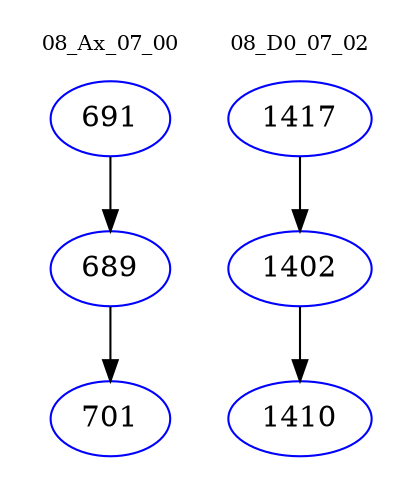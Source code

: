 digraph{
subgraph cluster_0 {
color = white
label = "08_Ax_07_00";
fontsize=10;
T0_691 [label="691", color="blue"]
T0_691 -> T0_689 [color="black"]
T0_689 [label="689", color="blue"]
T0_689 -> T0_701 [color="black"]
T0_701 [label="701", color="blue"]
}
subgraph cluster_1 {
color = white
label = "08_D0_07_02";
fontsize=10;
T1_1417 [label="1417", color="blue"]
T1_1417 -> T1_1402 [color="black"]
T1_1402 [label="1402", color="blue"]
T1_1402 -> T1_1410 [color="black"]
T1_1410 [label="1410", color="blue"]
}
}
